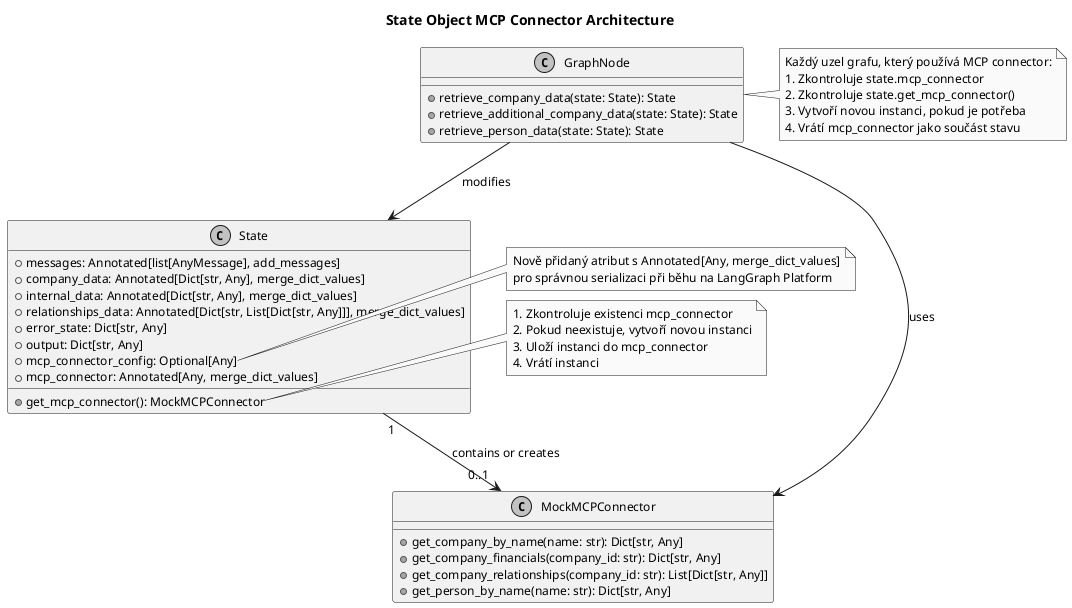 @startuml "State-MCP-Connector-Architecture"
' Diagram znázorňující architekturu řešení s mcp_connector v State objektu

skinparam monochrome true
skinparam shadowing false
skinparam defaultFontName "Arial"
skinparam defaultFontSize 12

title State Object MCP Connector Architecture

class State {
  + messages: Annotated[list[AnyMessage], add_messages]
  + company_data: Annotated[Dict[str, Any], merge_dict_values]
  + internal_data: Annotated[Dict[str, Any], merge_dict_values]
  + relationships_data: Annotated[Dict[str, List[Dict[str, Any]]], merge_dict_values]
  + error_state: Dict[str, Any]
  + output: Dict[str, Any]
  + mcp_connector_config: Optional[Any]
  + mcp_connector: Annotated[Any, merge_dict_values]
  + get_mcp_connector(): MockMCPConnector
}

class MockMCPConnector {
  + get_company_by_name(name: str): Dict[str, Any]
  + get_company_financials(company_id: str): Dict[str, Any]
  + get_company_relationships(company_id: str): List[Dict[str, Any]]
  + get_person_by_name(name: str): Dict[str, Any]
}

class GraphNode {
  + retrieve_company_data(state: State): State
  + retrieve_additional_company_data(state: State): State
  + retrieve_person_data(state: State): State
}

State "1" --> "0..1" MockMCPConnector: contains or creates
GraphNode --> State: modifies
GraphNode --> MockMCPConnector: uses

note right of State::mcp_connector
  Nově přidaný atribut s Annotated[Any, merge_dict_values]
  pro správnou serializaci při běhu na LangGraph Platform
end note

note right of State::get_mcp_connector
  1. Zkontroluje existenci mcp_connector
  2. Pokud neexistuje, vytvoří novou instanci
  3. Uloží instanci do mcp_connector
  4. Vrátí instanci
end note

note right of GraphNode
  Každý uzel grafu, který používá MCP connector:
  1. Zkontroluje state.mcp_connector
  2. Zkontroluje state.get_mcp_connector()
  3. Vytvoří novou instanci, pokud je potřeba
  4. Vrátí mcp_connector jako součást stavu
end note

@enduml
